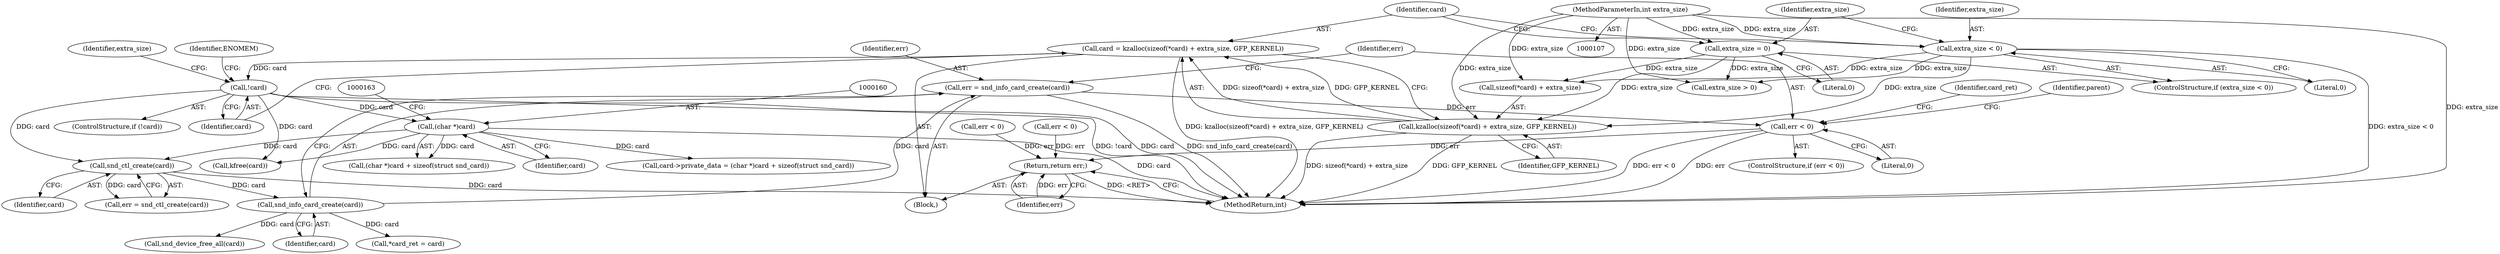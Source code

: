 digraph "0_linux_07f4d9d74a04aa7c72c5dae0ef97565f28f17b92_3@API" {
"1000388" [label="(Call,err = snd_info_card_create(card))"];
"1000390" [label="(Call,snd_info_card_create(card))"];
"1000377" [label="(Call,snd_ctl_create(card))"];
"1000145" [label="(Call,!card)"];
"1000135" [label="(Call,card = kzalloc(sizeof(*card) + extra_size, GFP_KERNEL))"];
"1000137" [label="(Call,kzalloc(sizeof(*card) + extra_size, GFP_KERNEL))"];
"1000129" [label="(Call,extra_size < 0)"];
"1000112" [label="(MethodParameterIn,int extra_size)"];
"1000132" [label="(Call,extra_size = 0)"];
"1000159" [label="(Call,(char *)card)"];
"1000393" [label="(Call,err < 0)"];
"1000416" [label="(Return,return err;)"];
"1000133" [label="(Identifier,extra_size)"];
"1000393" [label="(Call,err < 0)"];
"1000418" [label="(MethodReturn,int)"];
"1000129" [label="(Call,extra_size < 0)"];
"1000154" [label="(Call,card->private_data = (char *)card + sizeof(struct snd_card))"];
"1000159" [label="(Call,(char *)card)"];
"1000161" [label="(Identifier,card)"];
"1000136" [label="(Identifier,card)"];
"1000128" [label="(ControlStructure,if (extra_size < 0))"];
"1000392" [label="(ControlStructure,if (err < 0))"];
"1000390" [label="(Call,snd_info_card_create(card))"];
"1000403" [label="(Identifier,card_ret)"];
"1000112" [label="(MethodParameterIn,int extra_size)"];
"1000371" [label="(Call,err < 0)"];
"1000408" [label="(Call,snd_device_free_all(card))"];
"1000389" [label="(Identifier,err)"];
"1000138" [label="(Call,sizeof(*card) + extra_size)"];
"1000145" [label="(Call,!card)"];
"1000394" [label="(Identifier,err)"];
"1000378" [label="(Identifier,card)"];
"1000130" [label="(Identifier,extra_size)"];
"1000144" [label="(ControlStructure,if (!card))"];
"1000151" [label="(Call,extra_size > 0)"];
"1000152" [label="(Identifier,extra_size)"];
"1000146" [label="(Identifier,card)"];
"1000114" [label="(Block,)"];
"1000135" [label="(Call,card = kzalloc(sizeof(*card) + extra_size, GFP_KERNEL))"];
"1000132" [label="(Call,extra_size = 0)"];
"1000149" [label="(Identifier,ENOMEM)"];
"1000417" [label="(Identifier,err)"];
"1000380" [label="(Call,err < 0)"];
"1000158" [label="(Call,(char *)card + sizeof(struct snd_card))"];
"1000398" [label="(Identifier,parent)"];
"1000131" [label="(Literal,0)"];
"1000395" [label="(Literal,0)"];
"1000391" [label="(Identifier,card)"];
"1000416" [label="(Return,return err;)"];
"1000377" [label="(Call,snd_ctl_create(card))"];
"1000375" [label="(Call,err = snd_ctl_create(card))"];
"1000388" [label="(Call,err = snd_info_card_create(card))"];
"1000134" [label="(Literal,0)"];
"1000137" [label="(Call,kzalloc(sizeof(*card) + extra_size, GFP_KERNEL))"];
"1000401" [label="(Call,*card_ret = card)"];
"1000248" [label="(Call,kfree(card))"];
"1000143" [label="(Identifier,GFP_KERNEL)"];
"1000388" -> "1000114"  [label="AST: "];
"1000388" -> "1000390"  [label="CFG: "];
"1000389" -> "1000388"  [label="AST: "];
"1000390" -> "1000388"  [label="AST: "];
"1000394" -> "1000388"  [label="CFG: "];
"1000388" -> "1000418"  [label="DDG: snd_info_card_create(card)"];
"1000390" -> "1000388"  [label="DDG: card"];
"1000388" -> "1000393"  [label="DDG: err"];
"1000390" -> "1000391"  [label="CFG: "];
"1000391" -> "1000390"  [label="AST: "];
"1000377" -> "1000390"  [label="DDG: card"];
"1000390" -> "1000401"  [label="DDG: card"];
"1000390" -> "1000408"  [label="DDG: card"];
"1000377" -> "1000375"  [label="AST: "];
"1000377" -> "1000378"  [label="CFG: "];
"1000378" -> "1000377"  [label="AST: "];
"1000375" -> "1000377"  [label="CFG: "];
"1000377" -> "1000418"  [label="DDG: card"];
"1000377" -> "1000375"  [label="DDG: card"];
"1000145" -> "1000377"  [label="DDG: card"];
"1000159" -> "1000377"  [label="DDG: card"];
"1000145" -> "1000144"  [label="AST: "];
"1000145" -> "1000146"  [label="CFG: "];
"1000146" -> "1000145"  [label="AST: "];
"1000149" -> "1000145"  [label="CFG: "];
"1000152" -> "1000145"  [label="CFG: "];
"1000145" -> "1000418"  [label="DDG: !card"];
"1000145" -> "1000418"  [label="DDG: card"];
"1000135" -> "1000145"  [label="DDG: card"];
"1000145" -> "1000159"  [label="DDG: card"];
"1000145" -> "1000248"  [label="DDG: card"];
"1000135" -> "1000114"  [label="AST: "];
"1000135" -> "1000137"  [label="CFG: "];
"1000136" -> "1000135"  [label="AST: "];
"1000137" -> "1000135"  [label="AST: "];
"1000146" -> "1000135"  [label="CFG: "];
"1000135" -> "1000418"  [label="DDG: kzalloc(sizeof(*card) + extra_size, GFP_KERNEL)"];
"1000137" -> "1000135"  [label="DDG: sizeof(*card) + extra_size"];
"1000137" -> "1000135"  [label="DDG: GFP_KERNEL"];
"1000137" -> "1000143"  [label="CFG: "];
"1000138" -> "1000137"  [label="AST: "];
"1000143" -> "1000137"  [label="AST: "];
"1000137" -> "1000418"  [label="DDG: GFP_KERNEL"];
"1000137" -> "1000418"  [label="DDG: sizeof(*card) + extra_size"];
"1000129" -> "1000137"  [label="DDG: extra_size"];
"1000132" -> "1000137"  [label="DDG: extra_size"];
"1000112" -> "1000137"  [label="DDG: extra_size"];
"1000129" -> "1000128"  [label="AST: "];
"1000129" -> "1000131"  [label="CFG: "];
"1000130" -> "1000129"  [label="AST: "];
"1000131" -> "1000129"  [label="AST: "];
"1000133" -> "1000129"  [label="CFG: "];
"1000136" -> "1000129"  [label="CFG: "];
"1000129" -> "1000418"  [label="DDG: extra_size < 0"];
"1000112" -> "1000129"  [label="DDG: extra_size"];
"1000129" -> "1000138"  [label="DDG: extra_size"];
"1000129" -> "1000151"  [label="DDG: extra_size"];
"1000112" -> "1000107"  [label="AST: "];
"1000112" -> "1000418"  [label="DDG: extra_size"];
"1000112" -> "1000132"  [label="DDG: extra_size"];
"1000112" -> "1000138"  [label="DDG: extra_size"];
"1000112" -> "1000151"  [label="DDG: extra_size"];
"1000132" -> "1000128"  [label="AST: "];
"1000132" -> "1000134"  [label="CFG: "];
"1000133" -> "1000132"  [label="AST: "];
"1000134" -> "1000132"  [label="AST: "];
"1000136" -> "1000132"  [label="CFG: "];
"1000132" -> "1000138"  [label="DDG: extra_size"];
"1000132" -> "1000151"  [label="DDG: extra_size"];
"1000159" -> "1000158"  [label="AST: "];
"1000159" -> "1000161"  [label="CFG: "];
"1000160" -> "1000159"  [label="AST: "];
"1000161" -> "1000159"  [label="AST: "];
"1000163" -> "1000159"  [label="CFG: "];
"1000159" -> "1000418"  [label="DDG: card"];
"1000159" -> "1000154"  [label="DDG: card"];
"1000159" -> "1000158"  [label="DDG: card"];
"1000159" -> "1000248"  [label="DDG: card"];
"1000393" -> "1000392"  [label="AST: "];
"1000393" -> "1000395"  [label="CFG: "];
"1000394" -> "1000393"  [label="AST: "];
"1000395" -> "1000393"  [label="AST: "];
"1000398" -> "1000393"  [label="CFG: "];
"1000403" -> "1000393"  [label="CFG: "];
"1000393" -> "1000418"  [label="DDG: err"];
"1000393" -> "1000418"  [label="DDG: err < 0"];
"1000393" -> "1000416"  [label="DDG: err"];
"1000416" -> "1000114"  [label="AST: "];
"1000416" -> "1000417"  [label="CFG: "];
"1000417" -> "1000416"  [label="AST: "];
"1000418" -> "1000416"  [label="CFG: "];
"1000416" -> "1000418"  [label="DDG: <RET>"];
"1000417" -> "1000416"  [label="DDG: err"];
"1000371" -> "1000416"  [label="DDG: err"];
"1000380" -> "1000416"  [label="DDG: err"];
}
